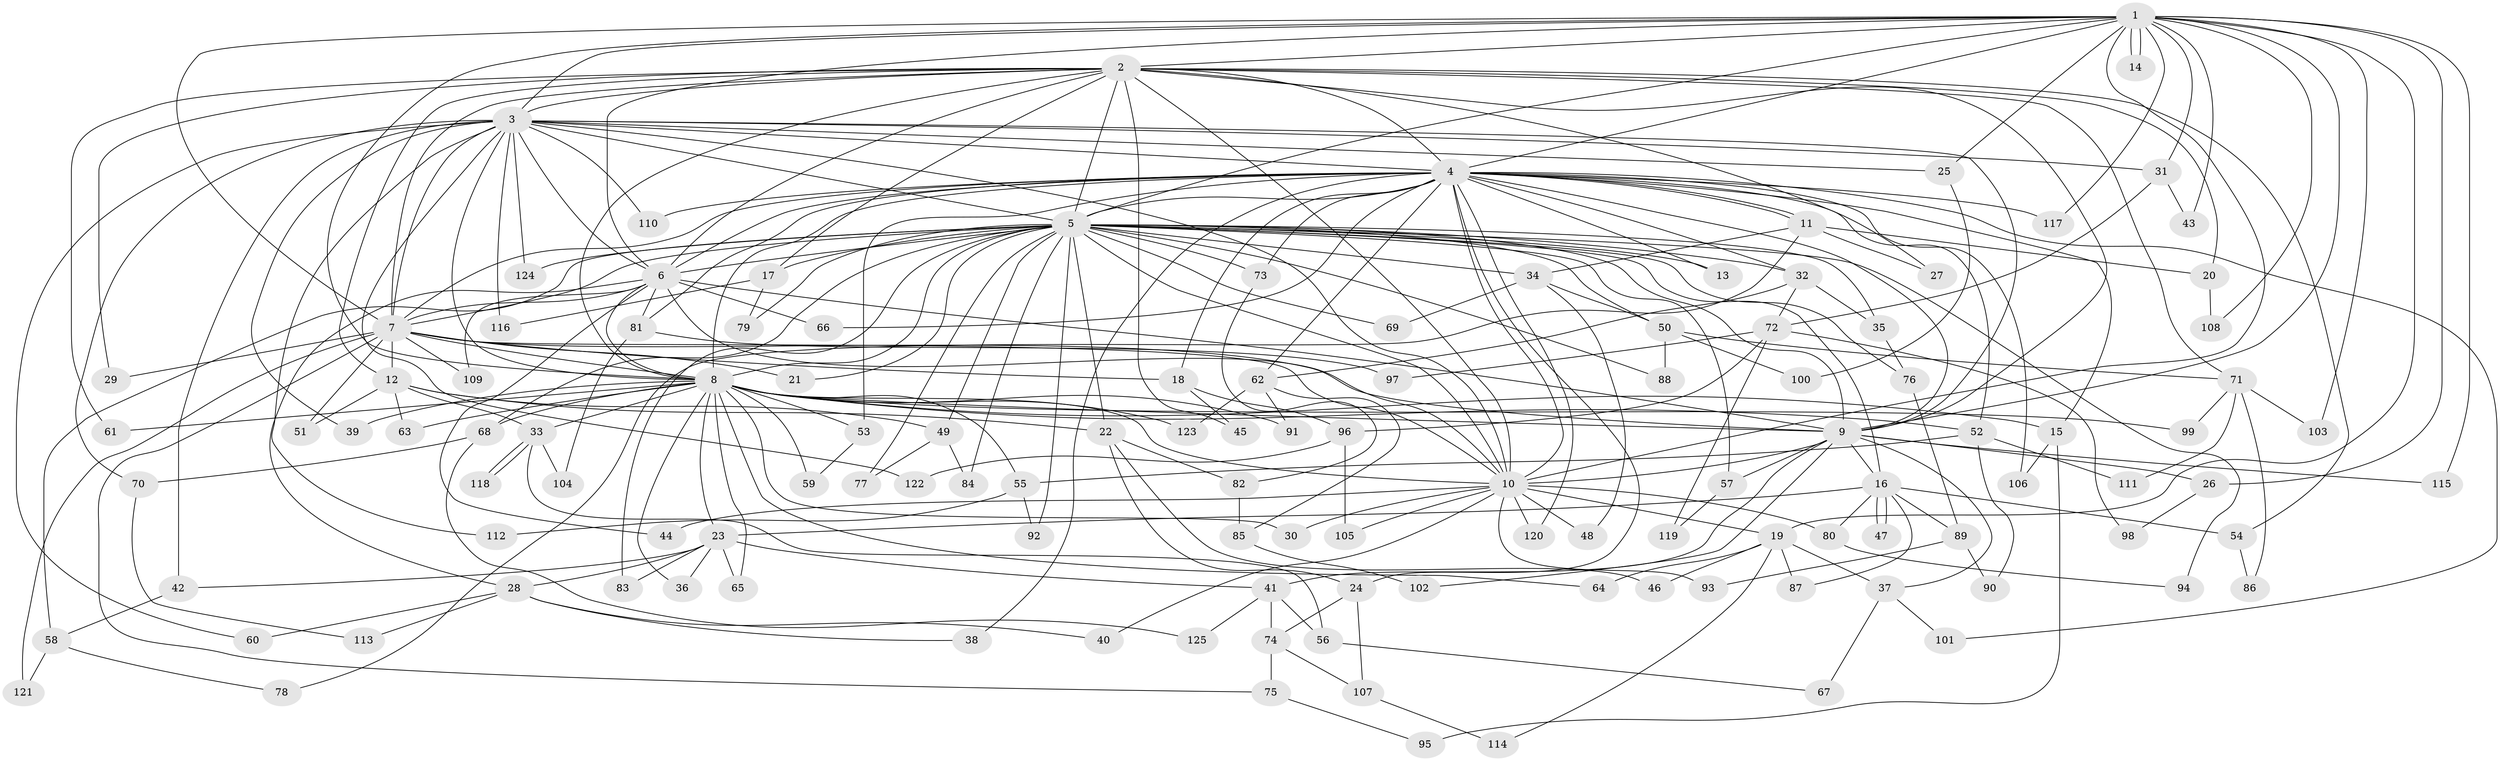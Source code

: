 // Generated by graph-tools (version 1.1) at 2025/01/03/09/25 03:01:15]
// undirected, 125 vertices, 275 edges
graph export_dot {
graph [start="1"]
  node [color=gray90,style=filled];
  1;
  2;
  3;
  4;
  5;
  6;
  7;
  8;
  9;
  10;
  11;
  12;
  13;
  14;
  15;
  16;
  17;
  18;
  19;
  20;
  21;
  22;
  23;
  24;
  25;
  26;
  27;
  28;
  29;
  30;
  31;
  32;
  33;
  34;
  35;
  36;
  37;
  38;
  39;
  40;
  41;
  42;
  43;
  44;
  45;
  46;
  47;
  48;
  49;
  50;
  51;
  52;
  53;
  54;
  55;
  56;
  57;
  58;
  59;
  60;
  61;
  62;
  63;
  64;
  65;
  66;
  67;
  68;
  69;
  70;
  71;
  72;
  73;
  74;
  75;
  76;
  77;
  78;
  79;
  80;
  81;
  82;
  83;
  84;
  85;
  86;
  87;
  88;
  89;
  90;
  91;
  92;
  93;
  94;
  95;
  96;
  97;
  98;
  99;
  100;
  101;
  102;
  103;
  104;
  105;
  106;
  107;
  108;
  109;
  110;
  111;
  112;
  113;
  114;
  115;
  116;
  117;
  118;
  119;
  120;
  121;
  122;
  123;
  124;
  125;
  1 -- 2;
  1 -- 3;
  1 -- 4;
  1 -- 5;
  1 -- 6;
  1 -- 7;
  1 -- 8;
  1 -- 9;
  1 -- 10;
  1 -- 14;
  1 -- 14;
  1 -- 19;
  1 -- 25;
  1 -- 26;
  1 -- 31;
  1 -- 43;
  1 -- 103;
  1 -- 108;
  1 -- 115;
  1 -- 117;
  2 -- 3;
  2 -- 4;
  2 -- 5;
  2 -- 6;
  2 -- 7;
  2 -- 8;
  2 -- 9;
  2 -- 10;
  2 -- 12;
  2 -- 17;
  2 -- 20;
  2 -- 27;
  2 -- 29;
  2 -- 45;
  2 -- 54;
  2 -- 61;
  2 -- 71;
  3 -- 4;
  3 -- 5;
  3 -- 6;
  3 -- 7;
  3 -- 8;
  3 -- 9;
  3 -- 10;
  3 -- 25;
  3 -- 31;
  3 -- 39;
  3 -- 42;
  3 -- 60;
  3 -- 70;
  3 -- 110;
  3 -- 112;
  3 -- 116;
  3 -- 122;
  3 -- 124;
  4 -- 5;
  4 -- 6;
  4 -- 7;
  4 -- 8;
  4 -- 9;
  4 -- 10;
  4 -- 11;
  4 -- 11;
  4 -- 13;
  4 -- 15;
  4 -- 18;
  4 -- 24;
  4 -- 32;
  4 -- 38;
  4 -- 52;
  4 -- 53;
  4 -- 62;
  4 -- 66;
  4 -- 73;
  4 -- 81;
  4 -- 101;
  4 -- 106;
  4 -- 110;
  4 -- 117;
  4 -- 120;
  5 -- 6;
  5 -- 7;
  5 -- 8;
  5 -- 9;
  5 -- 10;
  5 -- 13;
  5 -- 16;
  5 -- 17;
  5 -- 21;
  5 -- 22;
  5 -- 32;
  5 -- 34;
  5 -- 35;
  5 -- 49;
  5 -- 50;
  5 -- 57;
  5 -- 58;
  5 -- 68;
  5 -- 69;
  5 -- 73;
  5 -- 76;
  5 -- 77;
  5 -- 79;
  5 -- 83;
  5 -- 84;
  5 -- 88;
  5 -- 92;
  5 -- 94;
  5 -- 124;
  6 -- 7;
  6 -- 8;
  6 -- 9;
  6 -- 10;
  6 -- 28;
  6 -- 44;
  6 -- 66;
  6 -- 81;
  6 -- 109;
  7 -- 8;
  7 -- 9;
  7 -- 10;
  7 -- 12;
  7 -- 18;
  7 -- 21;
  7 -- 29;
  7 -- 51;
  7 -- 75;
  7 -- 109;
  7 -- 121;
  8 -- 9;
  8 -- 10;
  8 -- 15;
  8 -- 23;
  8 -- 30;
  8 -- 33;
  8 -- 36;
  8 -- 39;
  8 -- 52;
  8 -- 53;
  8 -- 55;
  8 -- 59;
  8 -- 61;
  8 -- 63;
  8 -- 64;
  8 -- 65;
  8 -- 68;
  8 -- 91;
  8 -- 99;
  8 -- 123;
  9 -- 10;
  9 -- 16;
  9 -- 26;
  9 -- 37;
  9 -- 41;
  9 -- 57;
  9 -- 102;
  9 -- 115;
  10 -- 19;
  10 -- 30;
  10 -- 40;
  10 -- 44;
  10 -- 48;
  10 -- 80;
  10 -- 93;
  10 -- 105;
  10 -- 120;
  11 -- 20;
  11 -- 27;
  11 -- 34;
  11 -- 78;
  12 -- 22;
  12 -- 33;
  12 -- 49;
  12 -- 51;
  12 -- 63;
  15 -- 95;
  15 -- 106;
  16 -- 23;
  16 -- 47;
  16 -- 47;
  16 -- 54;
  16 -- 80;
  16 -- 87;
  16 -- 89;
  17 -- 79;
  17 -- 116;
  18 -- 45;
  18 -- 96;
  19 -- 37;
  19 -- 46;
  19 -- 64;
  19 -- 87;
  19 -- 114;
  20 -- 108;
  22 -- 24;
  22 -- 46;
  22 -- 82;
  23 -- 28;
  23 -- 36;
  23 -- 41;
  23 -- 42;
  23 -- 65;
  23 -- 83;
  24 -- 74;
  24 -- 107;
  25 -- 100;
  26 -- 98;
  28 -- 38;
  28 -- 40;
  28 -- 60;
  28 -- 113;
  31 -- 43;
  31 -- 72;
  32 -- 35;
  32 -- 62;
  32 -- 72;
  33 -- 56;
  33 -- 104;
  33 -- 118;
  33 -- 118;
  34 -- 48;
  34 -- 50;
  34 -- 69;
  35 -- 76;
  37 -- 67;
  37 -- 101;
  41 -- 56;
  41 -- 74;
  41 -- 125;
  42 -- 58;
  49 -- 77;
  49 -- 84;
  50 -- 71;
  50 -- 88;
  50 -- 100;
  52 -- 55;
  52 -- 90;
  52 -- 111;
  53 -- 59;
  54 -- 86;
  55 -- 92;
  55 -- 112;
  56 -- 67;
  57 -- 119;
  58 -- 78;
  58 -- 121;
  62 -- 85;
  62 -- 91;
  62 -- 123;
  68 -- 70;
  68 -- 125;
  70 -- 113;
  71 -- 86;
  71 -- 99;
  71 -- 103;
  71 -- 111;
  72 -- 96;
  72 -- 97;
  72 -- 98;
  72 -- 119;
  73 -- 82;
  74 -- 75;
  74 -- 107;
  75 -- 95;
  76 -- 89;
  80 -- 94;
  81 -- 97;
  81 -- 104;
  82 -- 85;
  85 -- 102;
  89 -- 90;
  89 -- 93;
  96 -- 105;
  96 -- 122;
  107 -- 114;
}
